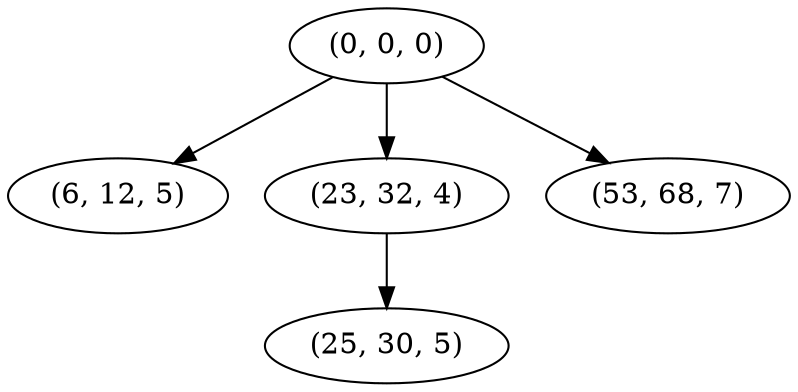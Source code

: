 digraph tree {
    "(0, 0, 0)";
    "(6, 12, 5)";
    "(23, 32, 4)";
    "(25, 30, 5)";
    "(53, 68, 7)";
    "(0, 0, 0)" -> "(6, 12, 5)";
    "(0, 0, 0)" -> "(23, 32, 4)";
    "(0, 0, 0)" -> "(53, 68, 7)";
    "(23, 32, 4)" -> "(25, 30, 5)";
}
